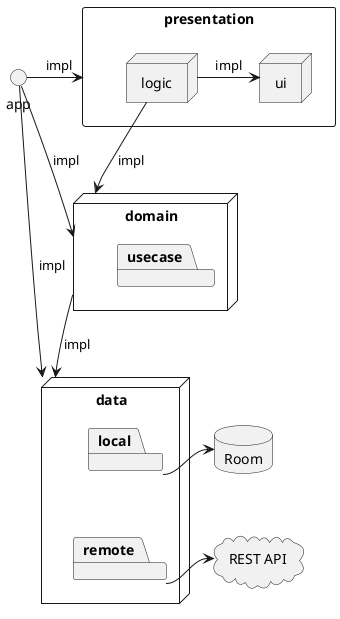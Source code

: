 @startuml


database Room
cloud "REST API" as rest

node data {
    package local
    package remote


    local -r-> Room
    remote -r-> rest

    local -[hidden]- remote
}

node domain {
    package usecase
}

rectangle presentation {
    node ui
    node logic

    logic -> ui : impl
}

domain --> data : impl

logic --> domain : impl

app -> domain : impl
app -> data : impl
app -> presentation : impl


@enduml